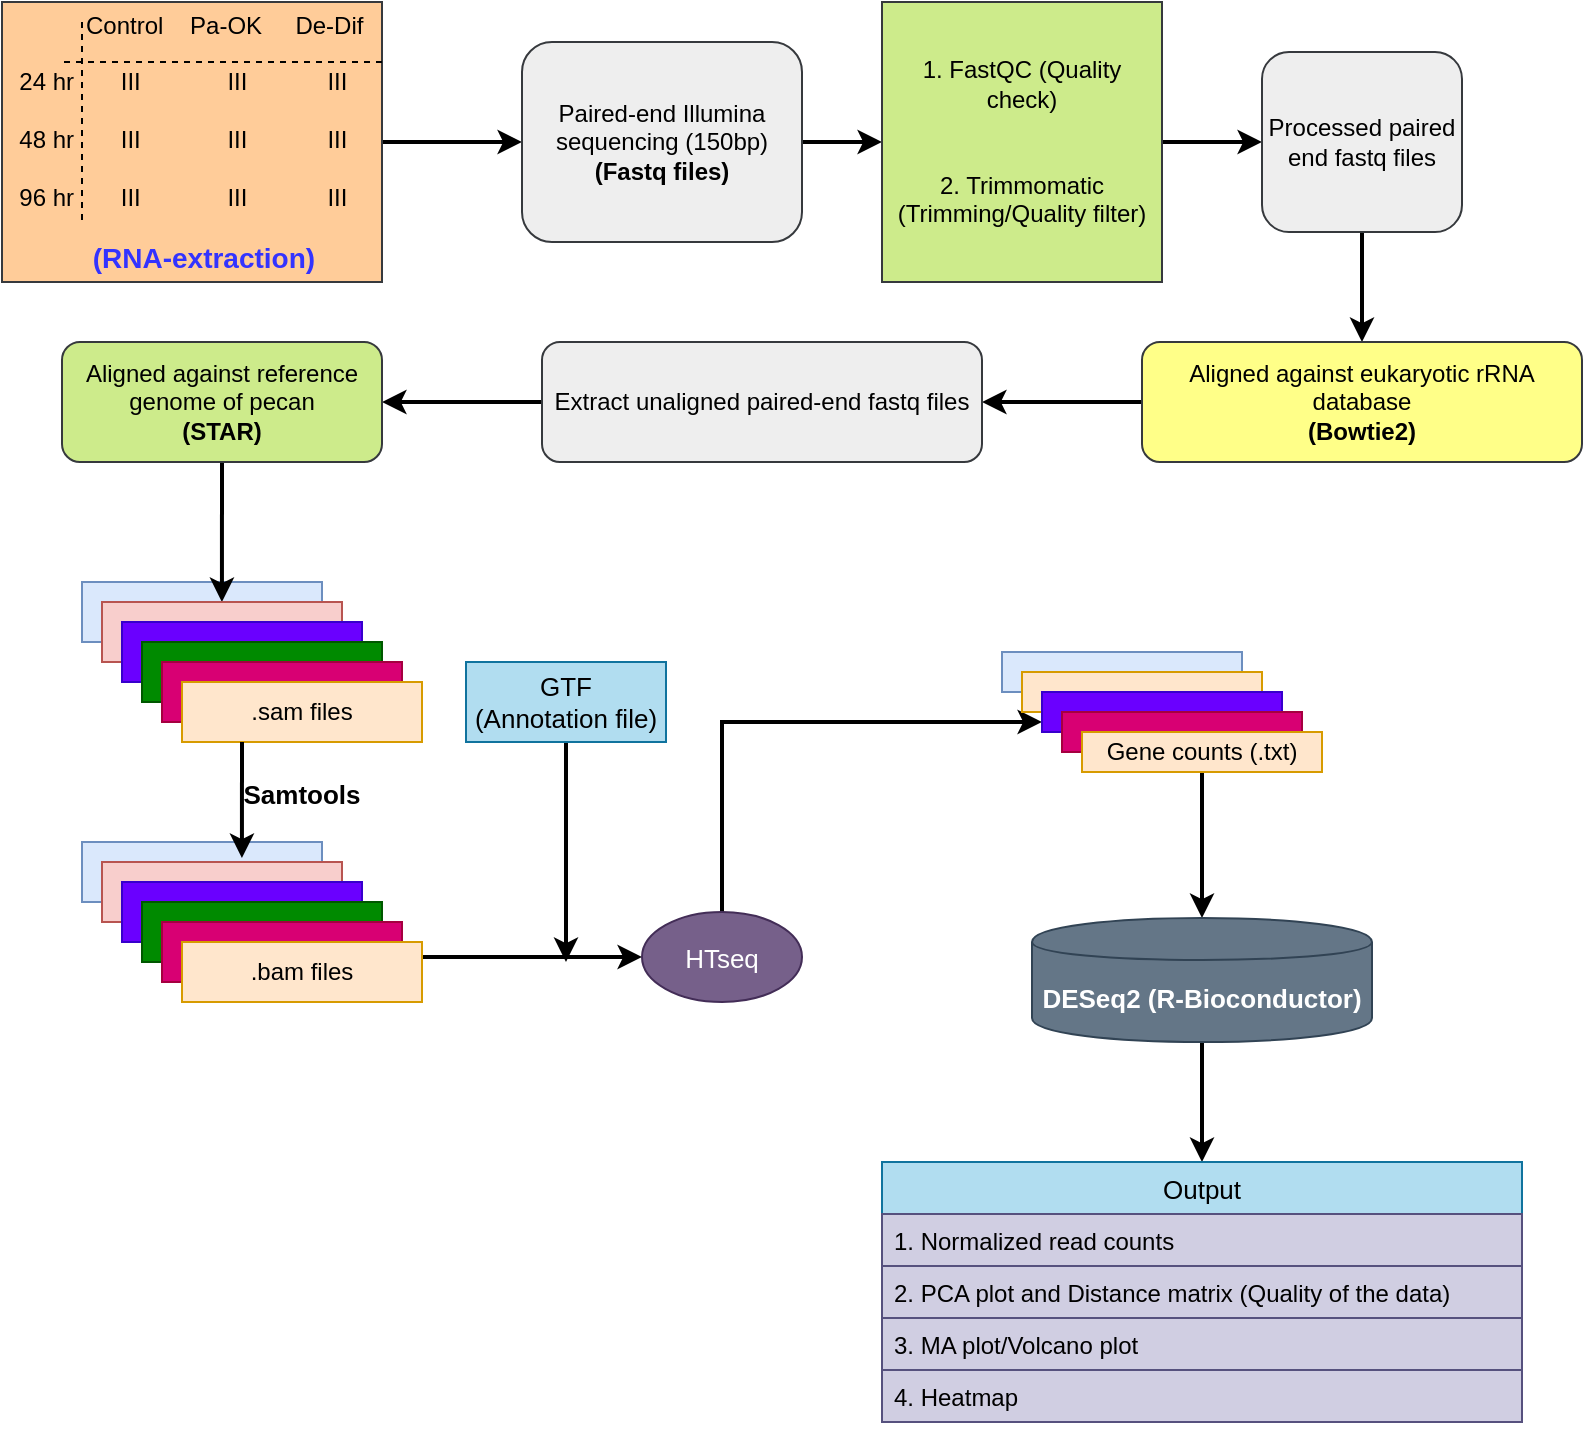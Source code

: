 <mxfile version="12.9.14" type="github">
  <diagram id="3HDFvIetTPBBvEMZclZ0" name="Page-1">
    <mxGraphModel dx="1809" dy="2660" grid="1" gridSize="10" guides="1" tooltips="1" connect="1" arrows="1" fold="1" page="1" pageScale="1" pageWidth="850" pageHeight="1100" math="0" shadow="0">
      <root>
        <mxCell id="0" />
        <mxCell id="1" parent="0" />
        <mxCell id="MbkeHWpkh6mdkT8xZG1D-29" value="" style="rounded=0;whiteSpace=wrap;html=1;align=center;fillColor=#dae8fc;strokeColor=#6c8ebf;" vertex="1" parent="1">
          <mxGeometry x="-780" y="-1840" width="120" height="30" as="geometry" />
        </mxCell>
        <mxCell id="MbkeHWpkh6mdkT8xZG1D-5" style="edgeStyle=orthogonalEdgeStyle;rounded=0;orthogonalLoop=1;jettySize=auto;html=1;exitX=1;exitY=0.5;exitDx=0;exitDy=0;entryX=0;entryY=0.5;entryDx=0;entryDy=0;strokeColor=#000000;strokeWidth=2;" edge="1" parent="1" source="ArJFxkqIO9tiFq1VX1RK-9" target="MbkeHWpkh6mdkT8xZG1D-1">
          <mxGeometry relative="1" as="geometry" />
        </mxCell>
        <mxCell id="ArJFxkqIO9tiFq1VX1RK-9" value="&amp;nbsp; &amp;nbsp; &amp;nbsp; &amp;nbsp; &amp;nbsp; &amp;nbsp; Control&amp;nbsp; &amp;nbsp; Pa-OK&amp;nbsp; &amp;nbsp; &amp;nbsp;De-Dif&lt;br&gt;&lt;br&gt;&amp;nbsp; 24 hr&amp;nbsp; &amp;nbsp; &amp;nbsp; &amp;nbsp;III&amp;nbsp; &amp;nbsp; &amp;nbsp; &amp;nbsp; &amp;nbsp; &amp;nbsp; &amp;nbsp;III&amp;nbsp; &amp;nbsp; &amp;nbsp; &amp;nbsp; &amp;nbsp; &amp;nbsp; III&lt;br&gt;&lt;br&gt;&amp;nbsp; 48 hr&amp;nbsp; &amp;nbsp; &amp;nbsp; &amp;nbsp;III&amp;nbsp; &amp;nbsp; &amp;nbsp; &amp;nbsp; &amp;nbsp; &amp;nbsp; &amp;nbsp;III&amp;nbsp; &amp;nbsp; &amp;nbsp; &amp;nbsp; &amp;nbsp; &amp;nbsp; III&lt;br&gt;&lt;br&gt;&amp;nbsp; 96 hr&amp;nbsp; &amp;nbsp; &amp;nbsp; &amp;nbsp;III&amp;nbsp; &amp;nbsp; &amp;nbsp; &amp;nbsp; &amp;nbsp; &amp;nbsp; &amp;nbsp;III&amp;nbsp; &amp;nbsp; &amp;nbsp; &amp;nbsp; &amp;nbsp; &amp;nbsp; III&lt;br&gt;&lt;br&gt;&amp;nbsp; &amp;nbsp; &amp;nbsp; &amp;nbsp; &amp;nbsp; &amp;nbsp; &amp;nbsp;&lt;b&gt;&lt;font style=&quot;font-size: 14px&quot; color=&quot;#3333ff&quot;&gt;(RNA-extraction)&lt;/font&gt;&lt;/b&gt;" style="rounded=0;whiteSpace=wrap;html=1;align=left;fillColor=#ffcc99;strokeColor=#36393d;" parent="1" vertex="1">
          <mxGeometry x="-820" y="-2130" width="190" height="140" as="geometry" />
        </mxCell>
        <mxCell id="ArJFxkqIO9tiFq1VX1RK-10" value="" style="endArrow=none;html=1;strokeColor=#000000;dashed=1;" parent="1" edge="1">
          <mxGeometry width="50" height="50" relative="1" as="geometry">
            <mxPoint x="-789" y="-2100" as="sourcePoint" />
            <mxPoint x="-629" y="-2100" as="targetPoint" />
          </mxGeometry>
        </mxCell>
        <mxCell id="ArJFxkqIO9tiFq1VX1RK-11" value="" style="endArrow=none;html=1;strokeColor=#000000;dashed=1;" parent="1" edge="1">
          <mxGeometry width="50" height="50" relative="1" as="geometry">
            <mxPoint x="-780" y="-2120" as="sourcePoint" />
            <mxPoint x="-780" y="-2020" as="targetPoint" />
          </mxGeometry>
        </mxCell>
        <mxCell id="MbkeHWpkh6mdkT8xZG1D-7" value="" style="edgeStyle=orthogonalEdgeStyle;rounded=0;orthogonalLoop=1;jettySize=auto;html=1;strokeColor=#000000;strokeWidth=2;" edge="1" parent="1" source="MbkeHWpkh6mdkT8xZG1D-1" target="MbkeHWpkh6mdkT8xZG1D-6">
          <mxGeometry relative="1" as="geometry" />
        </mxCell>
        <mxCell id="MbkeHWpkh6mdkT8xZG1D-1" value="Paired-end Illumina sequencing (150bp)&lt;br&gt;&lt;b&gt;(Fastq files)&lt;/b&gt;" style="rounded=1;whiteSpace=wrap;html=1;fillColor=#eeeeee;strokeColor=#36393d;" vertex="1" parent="1">
          <mxGeometry x="-560" y="-2110" width="140" height="100" as="geometry" />
        </mxCell>
        <mxCell id="MbkeHWpkh6mdkT8xZG1D-11" value="" style="edgeStyle=orthogonalEdgeStyle;rounded=0;orthogonalLoop=1;jettySize=auto;html=1;strokeColor=#000000;strokeWidth=2;" edge="1" parent="1" source="MbkeHWpkh6mdkT8xZG1D-6" target="MbkeHWpkh6mdkT8xZG1D-10">
          <mxGeometry relative="1" as="geometry" />
        </mxCell>
        <mxCell id="MbkeHWpkh6mdkT8xZG1D-6" value="1. FastQC (Quality check)&lt;br&gt;&lt;br&gt;&lt;br&gt;2. Trimmomatic (Trimming/Quality filter)" style="rounded=0;whiteSpace=wrap;html=1;fillColor=#cdeb8b;strokeColor=#36393d;align=center;" vertex="1" parent="1">
          <mxGeometry x="-380" y="-2130" width="140" height="140" as="geometry" />
        </mxCell>
        <mxCell id="MbkeHWpkh6mdkT8xZG1D-18" style="edgeStyle=orthogonalEdgeStyle;rounded=0;orthogonalLoop=1;jettySize=auto;html=1;entryX=0.5;entryY=0;entryDx=0;entryDy=0;strokeColor=#000000;strokeWidth=2;" edge="1" parent="1" source="MbkeHWpkh6mdkT8xZG1D-10" target="MbkeHWpkh6mdkT8xZG1D-12">
          <mxGeometry relative="1" as="geometry" />
        </mxCell>
        <mxCell id="MbkeHWpkh6mdkT8xZG1D-10" value="Processed paired end fastq files" style="rounded=1;whiteSpace=wrap;html=1;align=center;fillColor=#eeeeee;strokeColor=#36393d;" vertex="1" parent="1">
          <mxGeometry x="-190" y="-2105" width="100" height="90" as="geometry" />
        </mxCell>
        <mxCell id="MbkeHWpkh6mdkT8xZG1D-25" value="" style="edgeStyle=orthogonalEdgeStyle;rounded=0;orthogonalLoop=1;jettySize=auto;html=1;strokeColor=#000000;strokeWidth=2;" edge="1" parent="1" source="MbkeHWpkh6mdkT8xZG1D-12" target="MbkeHWpkh6mdkT8xZG1D-24">
          <mxGeometry relative="1" as="geometry" />
        </mxCell>
        <mxCell id="MbkeHWpkh6mdkT8xZG1D-12" value="Aligned against eukaryotic rRNA database&lt;br&gt;&lt;b&gt;(Bowtie2)&lt;/b&gt;" style="rounded=1;whiteSpace=wrap;html=1;align=center;fillColor=#ffff88;strokeColor=#36393d;" vertex="1" parent="1">
          <mxGeometry x="-250" y="-1960" width="220" height="60" as="geometry" />
        </mxCell>
        <mxCell id="MbkeHWpkh6mdkT8xZG1D-27" value="" style="edgeStyle=orthogonalEdgeStyle;rounded=0;orthogonalLoop=1;jettySize=auto;html=1;strokeColor=#000000;strokeWidth=2;" edge="1" parent="1" source="MbkeHWpkh6mdkT8xZG1D-24" target="MbkeHWpkh6mdkT8xZG1D-26">
          <mxGeometry relative="1" as="geometry" />
        </mxCell>
        <mxCell id="MbkeHWpkh6mdkT8xZG1D-24" value="Extract unaligned paired-end fastq files" style="rounded=1;whiteSpace=wrap;html=1;align=center;fillColor=#eeeeee;strokeColor=#36393d;" vertex="1" parent="1">
          <mxGeometry x="-550" y="-1960" width="220" height="60" as="geometry" />
        </mxCell>
        <mxCell id="MbkeHWpkh6mdkT8xZG1D-35" style="edgeStyle=orthogonalEdgeStyle;rounded=0;orthogonalLoop=1;jettySize=auto;html=1;exitX=0.5;exitY=1;exitDx=0;exitDy=0;entryX=0.583;entryY=0.333;entryDx=0;entryDy=0;entryPerimeter=0;strokeColor=#000000;strokeWidth=2;" edge="1" parent="1" source="MbkeHWpkh6mdkT8xZG1D-26" target="MbkeHWpkh6mdkT8xZG1D-29">
          <mxGeometry relative="1" as="geometry" />
        </mxCell>
        <mxCell id="MbkeHWpkh6mdkT8xZG1D-26" value="Aligned against reference genome of pecan&lt;br&gt;&lt;b&gt;(STAR)&lt;/b&gt;" style="rounded=1;whiteSpace=wrap;html=1;align=center;fillColor=#cdeb8b;strokeColor=#36393d;" vertex="1" parent="1">
          <mxGeometry x="-790" y="-1960" width="160" height="60" as="geometry" />
        </mxCell>
        <mxCell id="MbkeHWpkh6mdkT8xZG1D-30" value="" style="rounded=0;whiteSpace=wrap;html=1;align=center;fillColor=#f8cecc;strokeColor=#b85450;" vertex="1" parent="1">
          <mxGeometry x="-770" y="-1830" width="120" height="30" as="geometry" />
        </mxCell>
        <mxCell id="MbkeHWpkh6mdkT8xZG1D-31" value="" style="rounded=0;whiteSpace=wrap;html=1;align=center;fillColor=#6a00ff;strokeColor=#3700CC;fontColor=#ffffff;" vertex="1" parent="1">
          <mxGeometry x="-760" y="-1820" width="120" height="30" as="geometry" />
        </mxCell>
        <mxCell id="MbkeHWpkh6mdkT8xZG1D-32" value="" style="rounded=0;whiteSpace=wrap;html=1;align=center;fillColor=#008a00;strokeColor=#005700;fontColor=#ffffff;" vertex="1" parent="1">
          <mxGeometry x="-750" y="-1810" width="120" height="30" as="geometry" />
        </mxCell>
        <mxCell id="MbkeHWpkh6mdkT8xZG1D-33" value="" style="rounded=0;whiteSpace=wrap;html=1;align=center;fillColor=#d80073;strokeColor=#A50040;fontColor=#ffffff;" vertex="1" parent="1">
          <mxGeometry x="-740" y="-1800" width="120" height="30" as="geometry" />
        </mxCell>
        <mxCell id="MbkeHWpkh6mdkT8xZG1D-34" value=".sam files" style="rounded=0;whiteSpace=wrap;html=1;align=center;fillColor=#ffe6cc;strokeColor=#d79b00;" vertex="1" parent="1">
          <mxGeometry x="-730" y="-1790" width="120" height="30" as="geometry" />
        </mxCell>
        <mxCell id="MbkeHWpkh6mdkT8xZG1D-36" value="" style="rounded=0;whiteSpace=wrap;html=1;align=center;fillColor=#dae8fc;strokeColor=#6c8ebf;" vertex="1" parent="1">
          <mxGeometry x="-780" y="-1710" width="120" height="30" as="geometry" />
        </mxCell>
        <mxCell id="MbkeHWpkh6mdkT8xZG1D-37" value="" style="rounded=0;whiteSpace=wrap;html=1;align=center;fillColor=#f8cecc;strokeColor=#b85450;" vertex="1" parent="1">
          <mxGeometry x="-770" y="-1700" width="120" height="30" as="geometry" />
        </mxCell>
        <mxCell id="MbkeHWpkh6mdkT8xZG1D-38" value="" style="rounded=0;whiteSpace=wrap;html=1;align=center;fillColor=#6a00ff;strokeColor=#3700CC;fontColor=#ffffff;" vertex="1" parent="1">
          <mxGeometry x="-760" y="-1690" width="120" height="30" as="geometry" />
        </mxCell>
        <mxCell id="MbkeHWpkh6mdkT8xZG1D-39" value="" style="rounded=0;whiteSpace=wrap;html=1;align=center;fillColor=#008a00;strokeColor=#005700;fontColor=#ffffff;" vertex="1" parent="1">
          <mxGeometry x="-750" y="-1680" width="120" height="30" as="geometry" />
        </mxCell>
        <mxCell id="MbkeHWpkh6mdkT8xZG1D-40" value="" style="rounded=0;whiteSpace=wrap;html=1;align=center;fillColor=#d80073;strokeColor=#A50040;fontColor=#ffffff;" vertex="1" parent="1">
          <mxGeometry x="-740" y="-1670" width="120" height="30" as="geometry" />
        </mxCell>
        <mxCell id="MbkeHWpkh6mdkT8xZG1D-53" style="edgeStyle=orthogonalEdgeStyle;rounded=0;orthogonalLoop=1;jettySize=auto;html=1;exitX=1;exitY=0.25;exitDx=0;exitDy=0;entryX=0;entryY=0.5;entryDx=0;entryDy=0;strokeColor=#000000;strokeWidth=2;fontSize=13;" edge="1" parent="1" source="MbkeHWpkh6mdkT8xZG1D-41" target="MbkeHWpkh6mdkT8xZG1D-46">
          <mxGeometry relative="1" as="geometry" />
        </mxCell>
        <mxCell id="MbkeHWpkh6mdkT8xZG1D-41" value=".bam files" style="rounded=0;whiteSpace=wrap;html=1;align=center;fillColor=#ffe6cc;strokeColor=#d79b00;" vertex="1" parent="1">
          <mxGeometry x="-730" y="-1660" width="120" height="30" as="geometry" />
        </mxCell>
        <mxCell id="MbkeHWpkh6mdkT8xZG1D-42" style="edgeStyle=orthogonalEdgeStyle;rounded=0;orthogonalLoop=1;jettySize=auto;html=1;exitX=0.25;exitY=1;exitDx=0;exitDy=0;entryX=0.583;entryY=-0.067;entryDx=0;entryDy=0;entryPerimeter=0;strokeColor=#000000;strokeWidth=2;" edge="1" parent="1" source="MbkeHWpkh6mdkT8xZG1D-34" target="MbkeHWpkh6mdkT8xZG1D-37">
          <mxGeometry relative="1" as="geometry" />
        </mxCell>
        <mxCell id="MbkeHWpkh6mdkT8xZG1D-43" value="Samtools" style="text;html=1;strokeColor=none;fillColor=none;align=center;verticalAlign=middle;whiteSpace=wrap;rounded=0;fontStyle=1;fontSize=13;" vertex="1" parent="1">
          <mxGeometry x="-690" y="-1744" width="40" height="20" as="geometry" />
        </mxCell>
        <mxCell id="MbkeHWpkh6mdkT8xZG1D-55" style="edgeStyle=orthogonalEdgeStyle;rounded=0;orthogonalLoop=1;jettySize=auto;html=1;exitX=0.5;exitY=1;exitDx=0;exitDy=0;strokeColor=#000000;strokeWidth=2;fontSize=13;" edge="1" parent="1" source="MbkeHWpkh6mdkT8xZG1D-45">
          <mxGeometry relative="1" as="geometry">
            <mxPoint x="-538" y="-1650" as="targetPoint" />
          </mxGeometry>
        </mxCell>
        <mxCell id="MbkeHWpkh6mdkT8xZG1D-45" value="GTF &lt;br&gt;(Annotation file)" style="rounded=0;whiteSpace=wrap;html=1;fontSize=13;align=center;fillColor=#b1ddf0;strokeColor=#10739e;" vertex="1" parent="1">
          <mxGeometry x="-588" y="-1800" width="100" height="40" as="geometry" />
        </mxCell>
        <mxCell id="MbkeHWpkh6mdkT8xZG1D-63" style="edgeStyle=orthogonalEdgeStyle;rounded=0;orthogonalLoop=1;jettySize=auto;html=1;exitX=0.5;exitY=0;exitDx=0;exitDy=0;entryX=0;entryY=0.75;entryDx=0;entryDy=0;strokeColor=#000000;strokeWidth=2;fontSize=13;" edge="1" parent="1" source="MbkeHWpkh6mdkT8xZG1D-46" target="MbkeHWpkh6mdkT8xZG1D-58">
          <mxGeometry relative="1" as="geometry" />
        </mxCell>
        <mxCell id="MbkeHWpkh6mdkT8xZG1D-46" value="HTseq" style="ellipse;whiteSpace=wrap;html=1;fontSize=13;align=center;fillColor=#76608a;strokeColor=#432D57;fontColor=#ffffff;" vertex="1" parent="1">
          <mxGeometry x="-500" y="-1675" width="80" height="45" as="geometry" />
        </mxCell>
        <mxCell id="MbkeHWpkh6mdkT8xZG1D-56" value="" style="rounded=0;whiteSpace=wrap;html=1;align=center;fillColor=#dae8fc;strokeColor=#6c8ebf;" vertex="1" parent="1">
          <mxGeometry x="-320" y="-1805" width="120" height="20" as="geometry" />
        </mxCell>
        <mxCell id="MbkeHWpkh6mdkT8xZG1D-57" value="" style="rounded=0;whiteSpace=wrap;html=1;align=center;fillColor=#ffe6cc;strokeColor=#d79b00;" vertex="1" parent="1">
          <mxGeometry x="-310" y="-1795" width="120" height="20" as="geometry" />
        </mxCell>
        <mxCell id="MbkeHWpkh6mdkT8xZG1D-58" value="" style="rounded=0;whiteSpace=wrap;html=1;align=center;fillColor=#6a00ff;strokeColor=#3700CC;fontColor=#ffffff;" vertex="1" parent="1">
          <mxGeometry x="-300" y="-1785" width="120" height="20" as="geometry" />
        </mxCell>
        <mxCell id="MbkeHWpkh6mdkT8xZG1D-59" value="" style="rounded=0;whiteSpace=wrap;html=1;align=center;fillColor=#d80073;strokeColor=#A50040;fontColor=#ffffff;" vertex="1" parent="1">
          <mxGeometry x="-290" y="-1775" width="120" height="20" as="geometry" />
        </mxCell>
        <mxCell id="MbkeHWpkh6mdkT8xZG1D-65" style="edgeStyle=orthogonalEdgeStyle;rounded=0;orthogonalLoop=1;jettySize=auto;html=1;exitX=0.5;exitY=1;exitDx=0;exitDy=0;strokeColor=#000000;strokeWidth=2;fontSize=13;" edge="1" parent="1" source="MbkeHWpkh6mdkT8xZG1D-60" target="MbkeHWpkh6mdkT8xZG1D-64">
          <mxGeometry relative="1" as="geometry" />
        </mxCell>
        <mxCell id="MbkeHWpkh6mdkT8xZG1D-60" value="Gene counts (.txt)" style="rounded=0;whiteSpace=wrap;html=1;align=center;fillColor=#ffe6cc;strokeColor=#d79b00;" vertex="1" parent="1">
          <mxGeometry x="-280" y="-1765" width="120" height="20" as="geometry" />
        </mxCell>
        <mxCell id="MbkeHWpkh6mdkT8xZG1D-79" style="edgeStyle=orthogonalEdgeStyle;rounded=0;orthogonalLoop=1;jettySize=auto;html=1;exitX=0.5;exitY=1;exitDx=0;exitDy=0;entryX=0.5;entryY=0;entryDx=0;entryDy=0;strokeColor=#000000;strokeWidth=2;fontSize=13;" edge="1" parent="1" source="MbkeHWpkh6mdkT8xZG1D-64" target="MbkeHWpkh6mdkT8xZG1D-72">
          <mxGeometry relative="1" as="geometry" />
        </mxCell>
        <mxCell id="MbkeHWpkh6mdkT8xZG1D-64" value="DESeq2 (R-Bioconductor)" style="shape=cylinder;whiteSpace=wrap;html=1;boundedLbl=1;backgroundOutline=1;fontSize=13;align=center;fillColor=#647687;strokeColor=#314354;fontColor=#ffffff;fontStyle=1" vertex="1" parent="1">
          <mxGeometry x="-305" y="-1672" width="170" height="62" as="geometry" />
        </mxCell>
        <mxCell id="MbkeHWpkh6mdkT8xZG1D-72" value="Output" style="swimlane;fontStyle=0;childLayout=stackLayout;horizontal=1;startSize=26;fillColor=#b1ddf0;horizontalStack=0;resizeParent=1;resizeParentMax=0;resizeLast=0;collapsible=1;marginBottom=0;fontSize=13;align=center;strokeColor=#10739e;" vertex="1" parent="1">
          <mxGeometry x="-380" y="-1550" width="320" height="130" as="geometry">
            <mxRectangle x="-610" y="-1532" width="70" height="26" as="alternateBounds" />
          </mxGeometry>
        </mxCell>
        <mxCell id="MbkeHWpkh6mdkT8xZG1D-73" value="1. Normalized read counts" style="text;strokeColor=#56517e;fillColor=#d0cee2;align=left;verticalAlign=top;spacingLeft=4;spacingRight=4;overflow=hidden;rotatable=0;points=[[0,0.5],[1,0.5]];portConstraint=eastwest;" vertex="1" parent="MbkeHWpkh6mdkT8xZG1D-72">
          <mxGeometry y="26" width="320" height="26" as="geometry" />
        </mxCell>
        <mxCell id="MbkeHWpkh6mdkT8xZG1D-74" value="2. PCA plot and Distance matrix (Quality of the data)" style="text;strokeColor=#56517e;fillColor=#d0cee2;align=left;verticalAlign=top;spacingLeft=4;spacingRight=4;overflow=hidden;rotatable=0;points=[[0,0.5],[1,0.5]];portConstraint=eastwest;" vertex="1" parent="MbkeHWpkh6mdkT8xZG1D-72">
          <mxGeometry y="52" width="320" height="26" as="geometry" />
        </mxCell>
        <mxCell id="MbkeHWpkh6mdkT8xZG1D-75" value="3. MA plot/Volcano plot&#xa;&#xa;" style="text;strokeColor=#56517e;fillColor=#d0cee2;align=left;verticalAlign=top;spacingLeft=4;spacingRight=4;overflow=hidden;rotatable=0;points=[[0,0.5],[1,0.5]];portConstraint=eastwest;" vertex="1" parent="MbkeHWpkh6mdkT8xZG1D-72">
          <mxGeometry y="78" width="320" height="26" as="geometry" />
        </mxCell>
        <mxCell id="MbkeHWpkh6mdkT8xZG1D-78" value="4. Heatmap" style="text;strokeColor=#56517e;fillColor=#d0cee2;align=left;verticalAlign=top;spacingLeft=4;spacingRight=4;overflow=hidden;rotatable=0;points=[[0,0.5],[1,0.5]];portConstraint=eastwest;" vertex="1" parent="MbkeHWpkh6mdkT8xZG1D-72">
          <mxGeometry y="104" width="320" height="26" as="geometry" />
        </mxCell>
      </root>
    </mxGraphModel>
  </diagram>
</mxfile>
